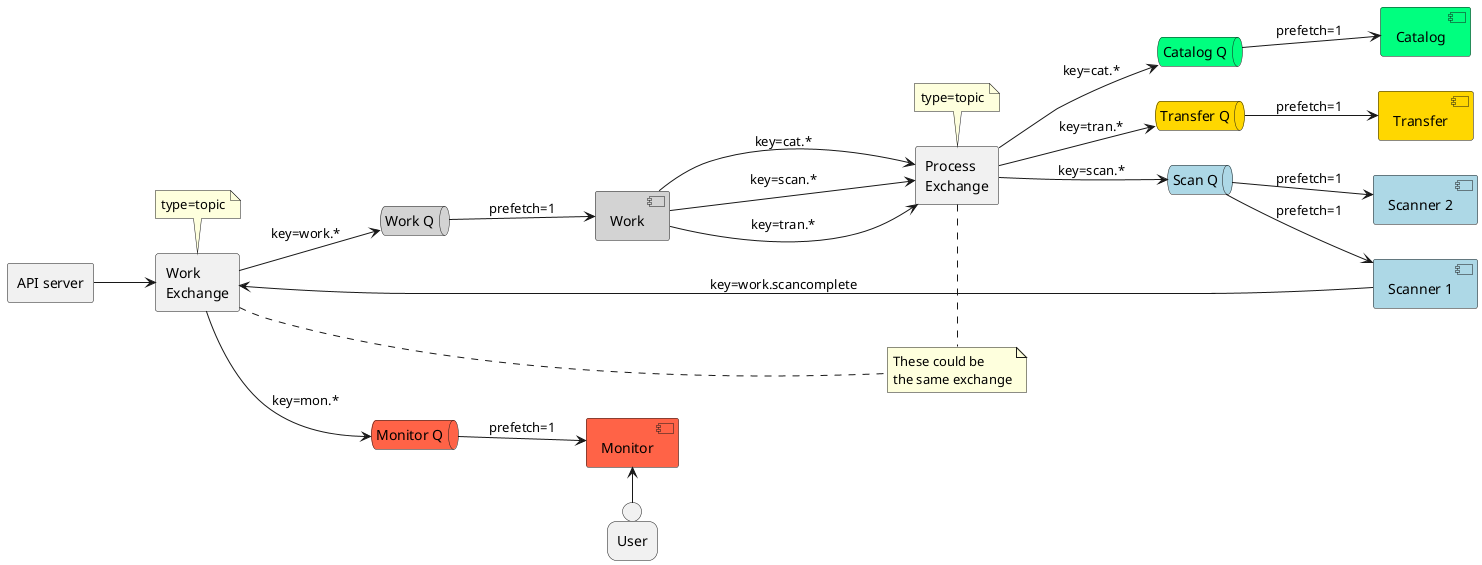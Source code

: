 @startuml queue_structure

left to right direction
agent api_server as "API server" 

together {
    agent wex as "Work\nExchange" 
    note bottom of wex: type=topic
    queue wq as "Work Q" #lightgrey
    component work as "Work" #lightgrey
}
wex --> wq : key=work.*
wq --> work : prefetch=1

together {
    agent pex as "Process\nExchange"
    note bottom of pex: type=topic
}
together {
    queue sq as "Scan Q" #lightblue
    queue tq as "Transfer Q" #gold
    queue cq as "Catalog Q" #springgreen
}

note as N
    These could be
    the same exchange
end note

wex . N
pex . N

pex --> sq : key=scan.*
pex --> tq : key=tran.*
pex --> cq : key=cat.*

work --> pex : key=scan.*
work --> pex : key=tran.*
work --> pex : key=cat.*

queue mq as "Monitor Q" #tomato
wex --> mq : key=mon.*

together {
    component scan1 as "Scanner 1" #lightblue
    component scan2 as "Scanner 2" #lightblue
}

component tran1 as "Transfer" #gold
component cat1 as "Catalog" #springgreen
together {
    component mon1 as "Monitor" #tomato
    person user as "User"
}

api_server --> wex

sq --> scan1 : prefetch=1
sq --> scan2 : prefetch=1
tq --> tran1 : prefetch=1
cq --> cat1 : prefetch=1
mq --> mon1 : prefetch=1

user -> mon1

scan1 --> wex : key=work.scancomplete

@enduml
